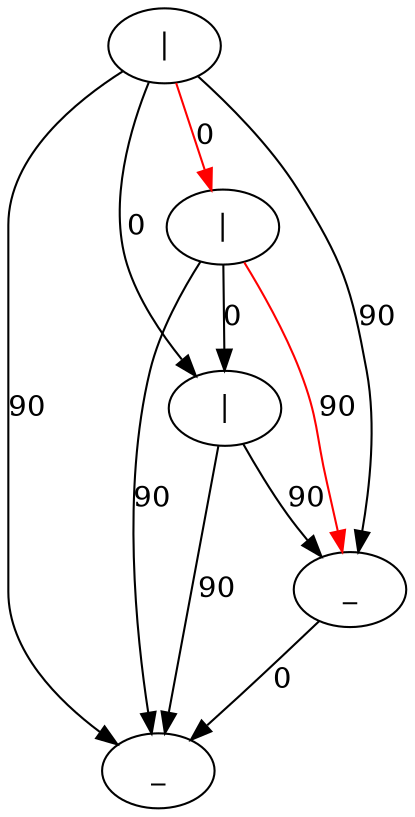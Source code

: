 digraph{
    v1 -> v2 [label="0",color="red"];
    v1 -> v3 [label="0"];
    v1 -> v4 [label="90"];
    v1 -> v5 [label="90"];
    v2 -> v3 [label="0"];
    v2 -> v4 [label="90",color="red"];
    v2 -> v5 [label="90"];
    v3 -> v4 [label="90"];
    v3 -> v5 [label="90"];
    v4 -> v5 [label="0"];

    v1 [label="|", pos="0,1!"];
    v2 [label="|", pos="2.5,1.5!"];
    v3 [label="|", pos="5,1!"];
    v4 [label="_", pos="3,-1!"];
    v5 [label="_", pos="3,3!"];
}
